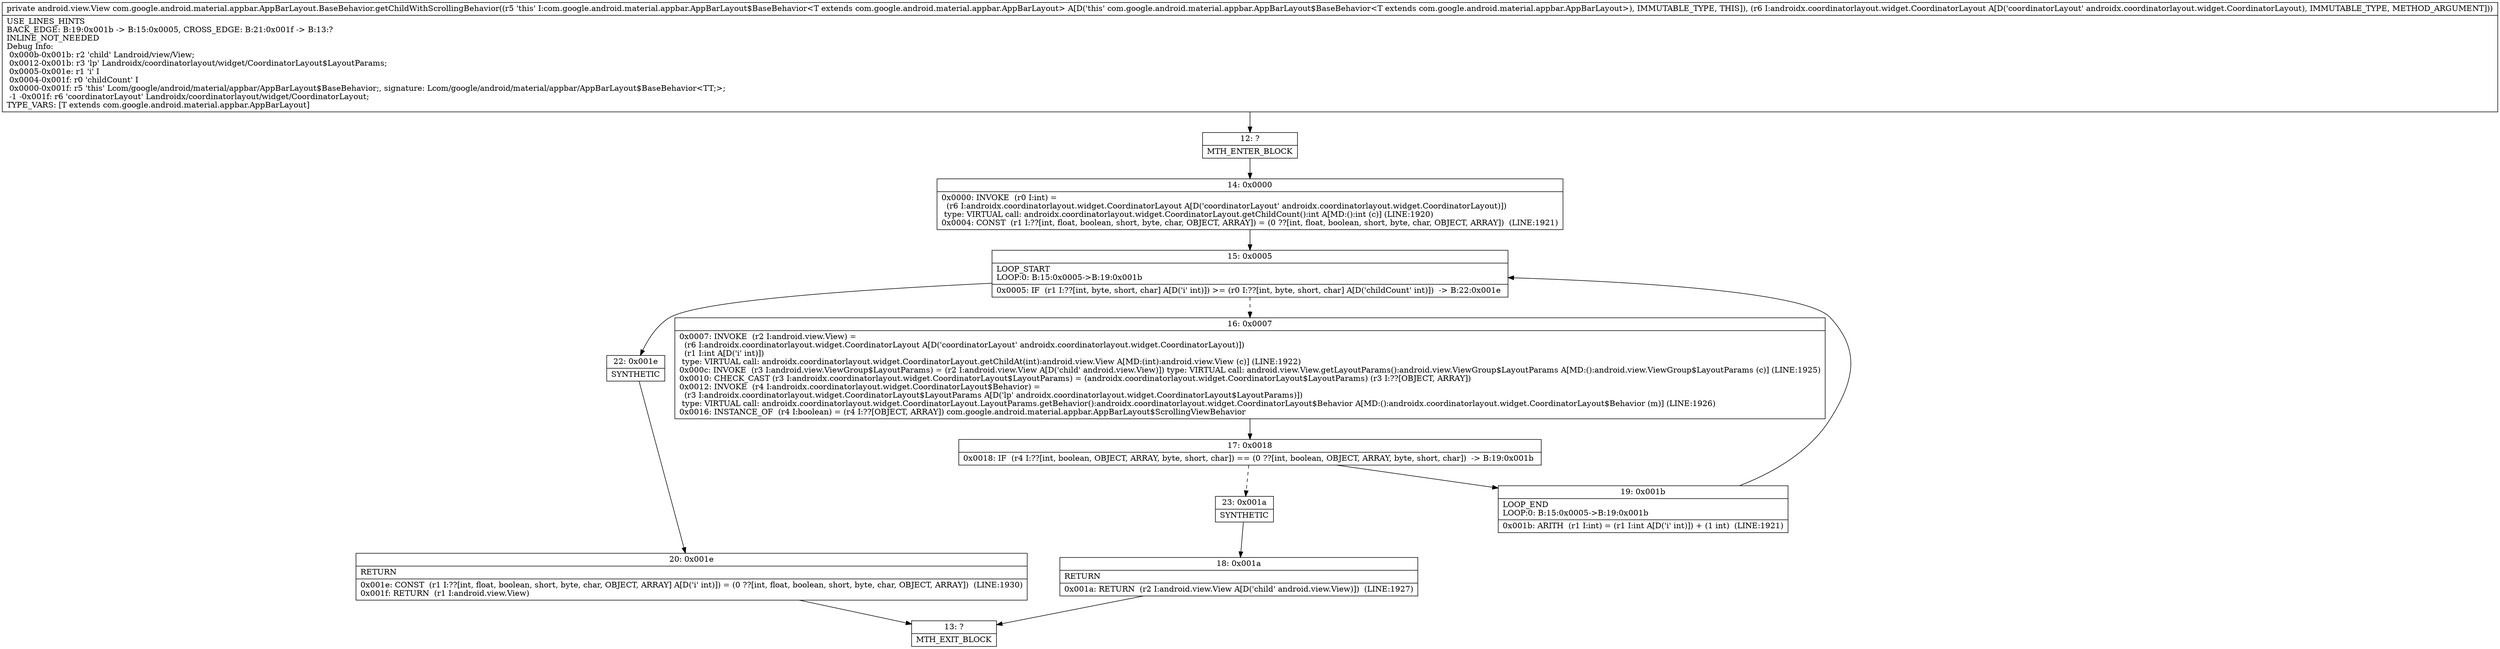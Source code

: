 digraph "CFG forcom.google.android.material.appbar.AppBarLayout.BaseBehavior.getChildWithScrollingBehavior(Landroidx\/coordinatorlayout\/widget\/CoordinatorLayout;)Landroid\/view\/View;" {
Node_12 [shape=record,label="{12\:\ ?|MTH_ENTER_BLOCK\l}"];
Node_14 [shape=record,label="{14\:\ 0x0000|0x0000: INVOKE  (r0 I:int) = \l  (r6 I:androidx.coordinatorlayout.widget.CoordinatorLayout A[D('coordinatorLayout' androidx.coordinatorlayout.widget.CoordinatorLayout)])\l type: VIRTUAL call: androidx.coordinatorlayout.widget.CoordinatorLayout.getChildCount():int A[MD:():int (c)] (LINE:1920)\l0x0004: CONST  (r1 I:??[int, float, boolean, short, byte, char, OBJECT, ARRAY]) = (0 ??[int, float, boolean, short, byte, char, OBJECT, ARRAY])  (LINE:1921)\l}"];
Node_15 [shape=record,label="{15\:\ 0x0005|LOOP_START\lLOOP:0: B:15:0x0005\-\>B:19:0x001b\l|0x0005: IF  (r1 I:??[int, byte, short, char] A[D('i' int)]) \>= (r0 I:??[int, byte, short, char] A[D('childCount' int)])  \-\> B:22:0x001e \l}"];
Node_16 [shape=record,label="{16\:\ 0x0007|0x0007: INVOKE  (r2 I:android.view.View) = \l  (r6 I:androidx.coordinatorlayout.widget.CoordinatorLayout A[D('coordinatorLayout' androidx.coordinatorlayout.widget.CoordinatorLayout)])\l  (r1 I:int A[D('i' int)])\l type: VIRTUAL call: androidx.coordinatorlayout.widget.CoordinatorLayout.getChildAt(int):android.view.View A[MD:(int):android.view.View (c)] (LINE:1922)\l0x000c: INVOKE  (r3 I:android.view.ViewGroup$LayoutParams) = (r2 I:android.view.View A[D('child' android.view.View)]) type: VIRTUAL call: android.view.View.getLayoutParams():android.view.ViewGroup$LayoutParams A[MD:():android.view.ViewGroup$LayoutParams (c)] (LINE:1925)\l0x0010: CHECK_CAST (r3 I:androidx.coordinatorlayout.widget.CoordinatorLayout$LayoutParams) = (androidx.coordinatorlayout.widget.CoordinatorLayout$LayoutParams) (r3 I:??[OBJECT, ARRAY]) \l0x0012: INVOKE  (r4 I:androidx.coordinatorlayout.widget.CoordinatorLayout$Behavior) = \l  (r3 I:androidx.coordinatorlayout.widget.CoordinatorLayout$LayoutParams A[D('lp' androidx.coordinatorlayout.widget.CoordinatorLayout$LayoutParams)])\l type: VIRTUAL call: androidx.coordinatorlayout.widget.CoordinatorLayout.LayoutParams.getBehavior():androidx.coordinatorlayout.widget.CoordinatorLayout$Behavior A[MD:():androidx.coordinatorlayout.widget.CoordinatorLayout$Behavior (m)] (LINE:1926)\l0x0016: INSTANCE_OF  (r4 I:boolean) = (r4 I:??[OBJECT, ARRAY]) com.google.android.material.appbar.AppBarLayout$ScrollingViewBehavior \l}"];
Node_17 [shape=record,label="{17\:\ 0x0018|0x0018: IF  (r4 I:??[int, boolean, OBJECT, ARRAY, byte, short, char]) == (0 ??[int, boolean, OBJECT, ARRAY, byte, short, char])  \-\> B:19:0x001b \l}"];
Node_19 [shape=record,label="{19\:\ 0x001b|LOOP_END\lLOOP:0: B:15:0x0005\-\>B:19:0x001b\l|0x001b: ARITH  (r1 I:int) = (r1 I:int A[D('i' int)]) + (1 int)  (LINE:1921)\l}"];
Node_23 [shape=record,label="{23\:\ 0x001a|SYNTHETIC\l}"];
Node_18 [shape=record,label="{18\:\ 0x001a|RETURN\l|0x001a: RETURN  (r2 I:android.view.View A[D('child' android.view.View)])  (LINE:1927)\l}"];
Node_13 [shape=record,label="{13\:\ ?|MTH_EXIT_BLOCK\l}"];
Node_22 [shape=record,label="{22\:\ 0x001e|SYNTHETIC\l}"];
Node_20 [shape=record,label="{20\:\ 0x001e|RETURN\l|0x001e: CONST  (r1 I:??[int, float, boolean, short, byte, char, OBJECT, ARRAY] A[D('i' int)]) = (0 ??[int, float, boolean, short, byte, char, OBJECT, ARRAY])  (LINE:1930)\l0x001f: RETURN  (r1 I:android.view.View) \l}"];
MethodNode[shape=record,label="{private android.view.View com.google.android.material.appbar.AppBarLayout.BaseBehavior.getChildWithScrollingBehavior((r5 'this' I:com.google.android.material.appbar.AppBarLayout$BaseBehavior\<T extends com.google.android.material.appbar.AppBarLayout\> A[D('this' com.google.android.material.appbar.AppBarLayout$BaseBehavior\<T extends com.google.android.material.appbar.AppBarLayout\>), IMMUTABLE_TYPE, THIS]), (r6 I:androidx.coordinatorlayout.widget.CoordinatorLayout A[D('coordinatorLayout' androidx.coordinatorlayout.widget.CoordinatorLayout), IMMUTABLE_TYPE, METHOD_ARGUMENT]))  | USE_LINES_HINTS\lBACK_EDGE: B:19:0x001b \-\> B:15:0x0005, CROSS_EDGE: B:21:0x001f \-\> B:13:?\lINLINE_NOT_NEEDED\lDebug Info:\l  0x000b\-0x001b: r2 'child' Landroid\/view\/View;\l  0x0012\-0x001b: r3 'lp' Landroidx\/coordinatorlayout\/widget\/CoordinatorLayout$LayoutParams;\l  0x0005\-0x001e: r1 'i' I\l  0x0004\-0x001f: r0 'childCount' I\l  0x0000\-0x001f: r5 'this' Lcom\/google\/android\/material\/appbar\/AppBarLayout$BaseBehavior;, signature: Lcom\/google\/android\/material\/appbar\/AppBarLayout$BaseBehavior\<TT;\>;\l  \-1 \-0x001f: r6 'coordinatorLayout' Landroidx\/coordinatorlayout\/widget\/CoordinatorLayout;\lTYPE_VARS: [T extends com.google.android.material.appbar.AppBarLayout]\l}"];
MethodNode -> Node_12;Node_12 -> Node_14;
Node_14 -> Node_15;
Node_15 -> Node_16[style=dashed];
Node_15 -> Node_22;
Node_16 -> Node_17;
Node_17 -> Node_19;
Node_17 -> Node_23[style=dashed];
Node_19 -> Node_15;
Node_23 -> Node_18;
Node_18 -> Node_13;
Node_22 -> Node_20;
Node_20 -> Node_13;
}

